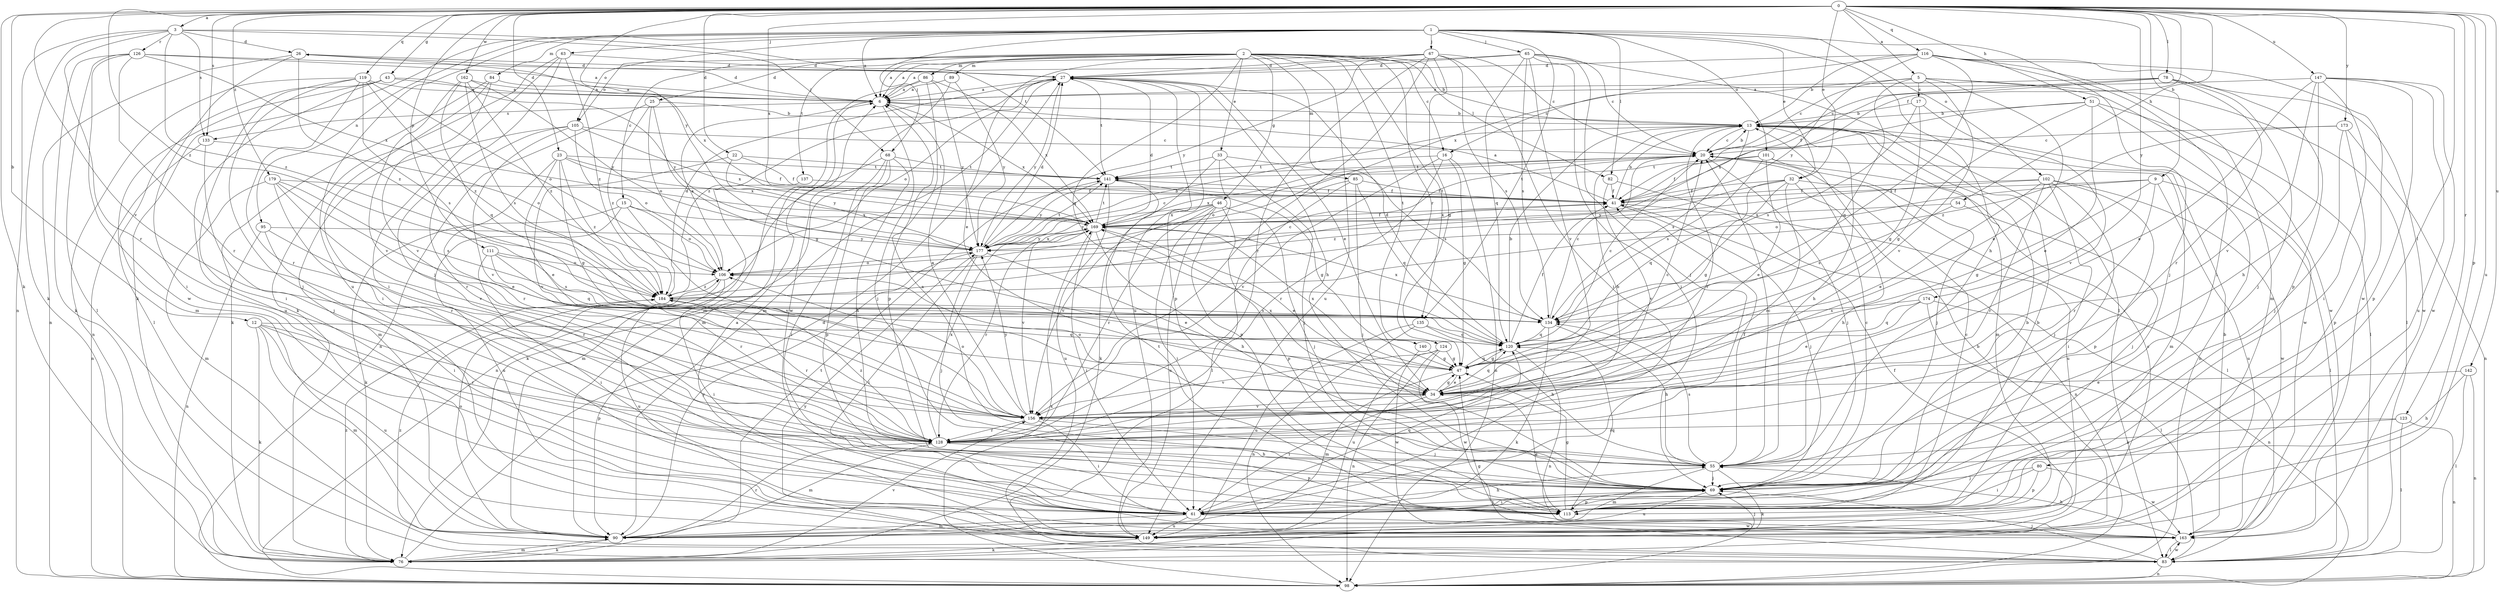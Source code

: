 strict digraph  {
0;
1;
2;
3;
5;
6;
9;
12;
13;
15;
16;
17;
20;
22;
23;
25;
26;
27;
32;
33;
34;
41;
43;
46;
47;
51;
54;
55;
61;
63;
65;
67;
68;
69;
76;
78;
80;
82;
83;
84;
85;
86;
89;
90;
95;
98;
101;
102;
105;
106;
111;
113;
116;
119;
120;
123;
124;
126;
128;
133;
134;
135;
137;
140;
141;
142;
147;
149;
156;
162;
163;
169;
173;
174;
177;
179;
184;
0 -> 3  [label=a];
0 -> 5  [label=a];
0 -> 9  [label=b];
0 -> 12  [label=b];
0 -> 22  [label=d];
0 -> 23  [label=d];
0 -> 32  [label=e];
0 -> 41  [label=f];
0 -> 43  [label=g];
0 -> 51  [label=h];
0 -> 54  [label=h];
0 -> 76  [label=k];
0 -> 78  [label=l];
0 -> 80  [label=l];
0 -> 111  [label=p];
0 -> 113  [label=p];
0 -> 116  [label=q];
0 -> 119  [label=q];
0 -> 123  [label=r];
0 -> 133  [label=s];
0 -> 142  [label=u];
0 -> 147  [label=u];
0 -> 149  [label=u];
0 -> 156  [label=v];
0 -> 162  [label=w];
0 -> 169  [label=x];
0 -> 173  [label=y];
0 -> 174  [label=y];
0 -> 177  [label=y];
0 -> 179  [label=z];
0 -> 184  [label=z];
1 -> 6  [label=a];
1 -> 32  [label=e];
1 -> 55  [label=h];
1 -> 61  [label=i];
1 -> 63  [label=j];
1 -> 65  [label=j];
1 -> 67  [label=j];
1 -> 68  [label=j];
1 -> 76  [label=k];
1 -> 82  [label=l];
1 -> 84  [label=m];
1 -> 95  [label=n];
1 -> 101  [label=o];
1 -> 102  [label=o];
1 -> 105  [label=o];
1 -> 135  [label=t];
1 -> 149  [label=u];
2 -> 6  [label=a];
2 -> 13  [label=b];
2 -> 15  [label=c];
2 -> 16  [label=c];
2 -> 25  [label=d];
2 -> 33  [label=e];
2 -> 34  [label=e];
2 -> 46  [label=g];
2 -> 82  [label=l];
2 -> 85  [label=m];
2 -> 86  [label=m];
2 -> 89  [label=m];
2 -> 105  [label=o];
2 -> 120  [label=q];
2 -> 124  [label=r];
2 -> 135  [label=t];
2 -> 137  [label=t];
2 -> 140  [label=t];
2 -> 149  [label=u];
3 -> 26  [label=d];
3 -> 68  [label=j];
3 -> 76  [label=k];
3 -> 98  [label=n];
3 -> 126  [label=r];
3 -> 128  [label=r];
3 -> 133  [label=s];
3 -> 141  [label=t];
3 -> 184  [label=z];
5 -> 16  [label=c];
5 -> 17  [label=c];
5 -> 20  [label=c];
5 -> 34  [label=e];
5 -> 83  [label=l];
5 -> 120  [label=q];
5 -> 156  [label=v];
5 -> 163  [label=w];
6 -> 13  [label=b];
6 -> 26  [label=d];
6 -> 69  [label=j];
6 -> 90  [label=m];
6 -> 133  [label=s];
6 -> 169  [label=x];
9 -> 41  [label=f];
9 -> 47  [label=g];
9 -> 83  [label=l];
9 -> 106  [label=o];
9 -> 128  [label=r];
9 -> 149  [label=u];
12 -> 76  [label=k];
12 -> 90  [label=m];
12 -> 113  [label=p];
12 -> 120  [label=q];
12 -> 128  [label=r];
12 -> 149  [label=u];
13 -> 20  [label=c];
13 -> 55  [label=h];
13 -> 90  [label=m];
13 -> 98  [label=n];
13 -> 128  [label=r];
13 -> 134  [label=s];
15 -> 76  [label=k];
15 -> 106  [label=o];
15 -> 149  [label=u];
15 -> 156  [label=v];
15 -> 169  [label=x];
16 -> 47  [label=g];
16 -> 98  [label=n];
16 -> 128  [label=r];
16 -> 141  [label=t];
16 -> 156  [label=v];
17 -> 13  [label=b];
17 -> 47  [label=g];
17 -> 134  [label=s];
17 -> 156  [label=v];
20 -> 13  [label=b];
20 -> 69  [label=j];
20 -> 106  [label=o];
20 -> 141  [label=t];
22 -> 41  [label=f];
22 -> 141  [label=t];
22 -> 156  [label=v];
22 -> 177  [label=y];
23 -> 34  [label=e];
23 -> 41  [label=f];
23 -> 47  [label=g];
23 -> 128  [label=r];
23 -> 141  [label=t];
23 -> 169  [label=x];
23 -> 184  [label=z];
25 -> 13  [label=b];
25 -> 47  [label=g];
25 -> 98  [label=n];
25 -> 106  [label=o];
25 -> 184  [label=z];
26 -> 27  [label=d];
26 -> 61  [label=i];
26 -> 98  [label=n];
26 -> 169  [label=x];
26 -> 184  [label=z];
27 -> 6  [label=a];
27 -> 34  [label=e];
27 -> 55  [label=h];
27 -> 90  [label=m];
27 -> 106  [label=o];
27 -> 113  [label=p];
27 -> 141  [label=t];
27 -> 149  [label=u];
27 -> 177  [label=y];
27 -> 184  [label=z];
32 -> 41  [label=f];
32 -> 47  [label=g];
32 -> 55  [label=h];
32 -> 83  [label=l];
32 -> 120  [label=q];
32 -> 128  [label=r];
32 -> 177  [label=y];
33 -> 69  [label=j];
33 -> 76  [label=k];
33 -> 113  [label=p];
33 -> 134  [label=s];
33 -> 141  [label=t];
34 -> 20  [label=c];
34 -> 47  [label=g];
34 -> 61  [label=i];
34 -> 106  [label=o];
34 -> 120  [label=q];
34 -> 156  [label=v];
34 -> 169  [label=x];
41 -> 6  [label=a];
41 -> 13  [label=b];
41 -> 69  [label=j];
41 -> 98  [label=n];
41 -> 169  [label=x];
43 -> 6  [label=a];
43 -> 83  [label=l];
43 -> 90  [label=m];
43 -> 149  [label=u];
43 -> 177  [label=y];
46 -> 61  [label=i];
46 -> 69  [label=j];
46 -> 113  [label=p];
46 -> 128  [label=r];
46 -> 149  [label=u];
46 -> 156  [label=v];
46 -> 169  [label=x];
46 -> 177  [label=y];
47 -> 34  [label=e];
47 -> 90  [label=m];
47 -> 120  [label=q];
47 -> 169  [label=x];
51 -> 13  [label=b];
51 -> 34  [label=e];
51 -> 47  [label=g];
51 -> 83  [label=l];
51 -> 163  [label=w];
51 -> 169  [label=x];
54 -> 69  [label=j];
54 -> 134  [label=s];
54 -> 169  [label=x];
55 -> 6  [label=a];
55 -> 20  [label=c];
55 -> 41  [label=f];
55 -> 69  [label=j];
55 -> 76  [label=k];
55 -> 90  [label=m];
55 -> 134  [label=s];
61 -> 13  [label=b];
61 -> 55  [label=h];
61 -> 69  [label=j];
61 -> 90  [label=m];
61 -> 120  [label=q];
61 -> 149  [label=u];
61 -> 163  [label=w];
63 -> 27  [label=d];
63 -> 61  [label=i];
63 -> 69  [label=j];
63 -> 76  [label=k];
63 -> 184  [label=z];
65 -> 6  [label=a];
65 -> 20  [label=c];
65 -> 27  [label=d];
65 -> 61  [label=i];
65 -> 69  [label=j];
65 -> 83  [label=l];
65 -> 120  [label=q];
65 -> 134  [label=s];
65 -> 156  [label=v];
67 -> 6  [label=a];
67 -> 20  [label=c];
67 -> 27  [label=d];
67 -> 47  [label=g];
67 -> 61  [label=i];
67 -> 128  [label=r];
67 -> 134  [label=s];
67 -> 156  [label=v];
67 -> 177  [label=y];
68 -> 55  [label=h];
68 -> 61  [label=i];
68 -> 76  [label=k];
68 -> 98  [label=n];
68 -> 113  [label=p];
68 -> 141  [label=t];
69 -> 20  [label=c];
69 -> 61  [label=i];
69 -> 113  [label=p];
69 -> 149  [label=u];
76 -> 13  [label=b];
76 -> 27  [label=d];
76 -> 90  [label=m];
76 -> 141  [label=t];
76 -> 156  [label=v];
76 -> 184  [label=z];
78 -> 6  [label=a];
78 -> 20  [label=c];
78 -> 41  [label=f];
78 -> 69  [label=j];
78 -> 128  [label=r];
78 -> 163  [label=w];
80 -> 61  [label=i];
80 -> 69  [label=j];
80 -> 113  [label=p];
80 -> 163  [label=w];
82 -> 41  [label=f];
82 -> 149  [label=u];
82 -> 156  [label=v];
83 -> 47  [label=g];
83 -> 69  [label=j];
83 -> 98  [label=n];
83 -> 163  [label=w];
83 -> 177  [label=y];
83 -> 184  [label=z];
84 -> 6  [label=a];
84 -> 61  [label=i];
84 -> 76  [label=k];
84 -> 156  [label=v];
85 -> 41  [label=f];
85 -> 69  [label=j];
85 -> 83  [label=l];
85 -> 120  [label=q];
85 -> 169  [label=x];
86 -> 6  [label=a];
86 -> 90  [label=m];
86 -> 113  [label=p];
86 -> 169  [label=x];
86 -> 177  [label=y];
89 -> 6  [label=a];
89 -> 163  [label=w];
89 -> 177  [label=y];
90 -> 76  [label=k];
90 -> 106  [label=o];
90 -> 128  [label=r];
90 -> 177  [label=y];
95 -> 61  [label=i];
95 -> 98  [label=n];
95 -> 128  [label=r];
95 -> 177  [label=y];
98 -> 169  [label=x];
101 -> 34  [label=e];
101 -> 41  [label=f];
101 -> 69  [label=j];
101 -> 90  [label=m];
101 -> 134  [label=s];
101 -> 141  [label=t];
102 -> 34  [label=e];
102 -> 41  [label=f];
102 -> 61  [label=i];
102 -> 69  [label=j];
102 -> 113  [label=p];
102 -> 128  [label=r];
102 -> 163  [label=w];
102 -> 184  [label=z];
105 -> 20  [label=c];
105 -> 90  [label=m];
105 -> 106  [label=o];
105 -> 128  [label=r];
105 -> 156  [label=v];
105 -> 169  [label=x];
106 -> 6  [label=a];
106 -> 61  [label=i];
106 -> 149  [label=u];
106 -> 184  [label=z];
111 -> 61  [label=i];
111 -> 106  [label=o];
111 -> 120  [label=q];
111 -> 128  [label=r];
111 -> 134  [label=s];
113 -> 13  [label=b];
113 -> 20  [label=c];
113 -> 34  [label=e];
113 -> 47  [label=g];
113 -> 120  [label=q];
113 -> 141  [label=t];
116 -> 13  [label=b];
116 -> 27  [label=d];
116 -> 69  [label=j];
116 -> 90  [label=m];
116 -> 113  [label=p];
116 -> 134  [label=s];
116 -> 163  [label=w];
116 -> 169  [label=x];
116 -> 177  [label=y];
119 -> 6  [label=a];
119 -> 61  [label=i];
119 -> 69  [label=j];
119 -> 98  [label=n];
119 -> 106  [label=o];
119 -> 128  [label=r];
119 -> 134  [label=s];
119 -> 184  [label=z];
120 -> 13  [label=b];
120 -> 20  [label=c];
120 -> 27  [label=d];
120 -> 41  [label=f];
120 -> 47  [label=g];
120 -> 98  [label=n];
123 -> 55  [label=h];
123 -> 83  [label=l];
123 -> 98  [label=n];
123 -> 128  [label=r];
124 -> 47  [label=g];
124 -> 98  [label=n];
124 -> 149  [label=u];
124 -> 156  [label=v];
124 -> 163  [label=w];
126 -> 6  [label=a];
126 -> 27  [label=d];
126 -> 76  [label=k];
126 -> 83  [label=l];
126 -> 128  [label=r];
126 -> 163  [label=w];
126 -> 169  [label=x];
128 -> 13  [label=b];
128 -> 55  [label=h];
128 -> 90  [label=m];
128 -> 113  [label=p];
128 -> 169  [label=x];
128 -> 184  [label=z];
133 -> 69  [label=j];
133 -> 98  [label=n];
133 -> 106  [label=o];
134 -> 20  [label=c];
134 -> 55  [label=h];
134 -> 76  [label=k];
134 -> 120  [label=q];
134 -> 169  [label=x];
135 -> 55  [label=h];
135 -> 98  [label=n];
135 -> 120  [label=q];
135 -> 149  [label=u];
137 -> 41  [label=f];
137 -> 90  [label=m];
140 -> 47  [label=g];
140 -> 163  [label=w];
141 -> 41  [label=f];
141 -> 47  [label=g];
141 -> 149  [label=u];
141 -> 177  [label=y];
142 -> 34  [label=e];
142 -> 55  [label=h];
142 -> 83  [label=l];
142 -> 98  [label=n];
147 -> 6  [label=a];
147 -> 34  [label=e];
147 -> 55  [label=h];
147 -> 61  [label=i];
147 -> 113  [label=p];
147 -> 149  [label=u];
147 -> 156  [label=v];
147 -> 163  [label=w];
149 -> 6  [label=a];
149 -> 20  [label=c];
149 -> 41  [label=f];
149 -> 69  [label=j];
149 -> 76  [label=k];
156 -> 6  [label=a];
156 -> 61  [label=i];
156 -> 69  [label=j];
156 -> 106  [label=o];
156 -> 128  [label=r];
156 -> 177  [label=y];
162 -> 6  [label=a];
162 -> 120  [label=q];
162 -> 134  [label=s];
162 -> 156  [label=v];
162 -> 177  [label=y];
162 -> 184  [label=z];
163 -> 13  [label=b];
163 -> 55  [label=h];
163 -> 83  [label=l];
169 -> 27  [label=d];
169 -> 34  [label=e];
169 -> 41  [label=f];
169 -> 55  [label=h];
169 -> 61  [label=i];
169 -> 128  [label=r];
169 -> 141  [label=t];
169 -> 156  [label=v];
169 -> 177  [label=y];
173 -> 20  [label=c];
173 -> 69  [label=j];
173 -> 98  [label=n];
173 -> 113  [label=p];
173 -> 184  [label=z];
174 -> 34  [label=e];
174 -> 83  [label=l];
174 -> 98  [label=n];
174 -> 120  [label=q];
174 -> 134  [label=s];
177 -> 13  [label=b];
177 -> 20  [label=c];
177 -> 27  [label=d];
177 -> 34  [label=e];
177 -> 61  [label=i];
177 -> 69  [label=j];
177 -> 106  [label=o];
177 -> 141  [label=t];
177 -> 169  [label=x];
179 -> 34  [label=e];
179 -> 41  [label=f];
179 -> 90  [label=m];
179 -> 128  [label=r];
179 -> 134  [label=s];
179 -> 156  [label=v];
184 -> 20  [label=c];
184 -> 27  [label=d];
184 -> 128  [label=r];
184 -> 134  [label=s];
}
